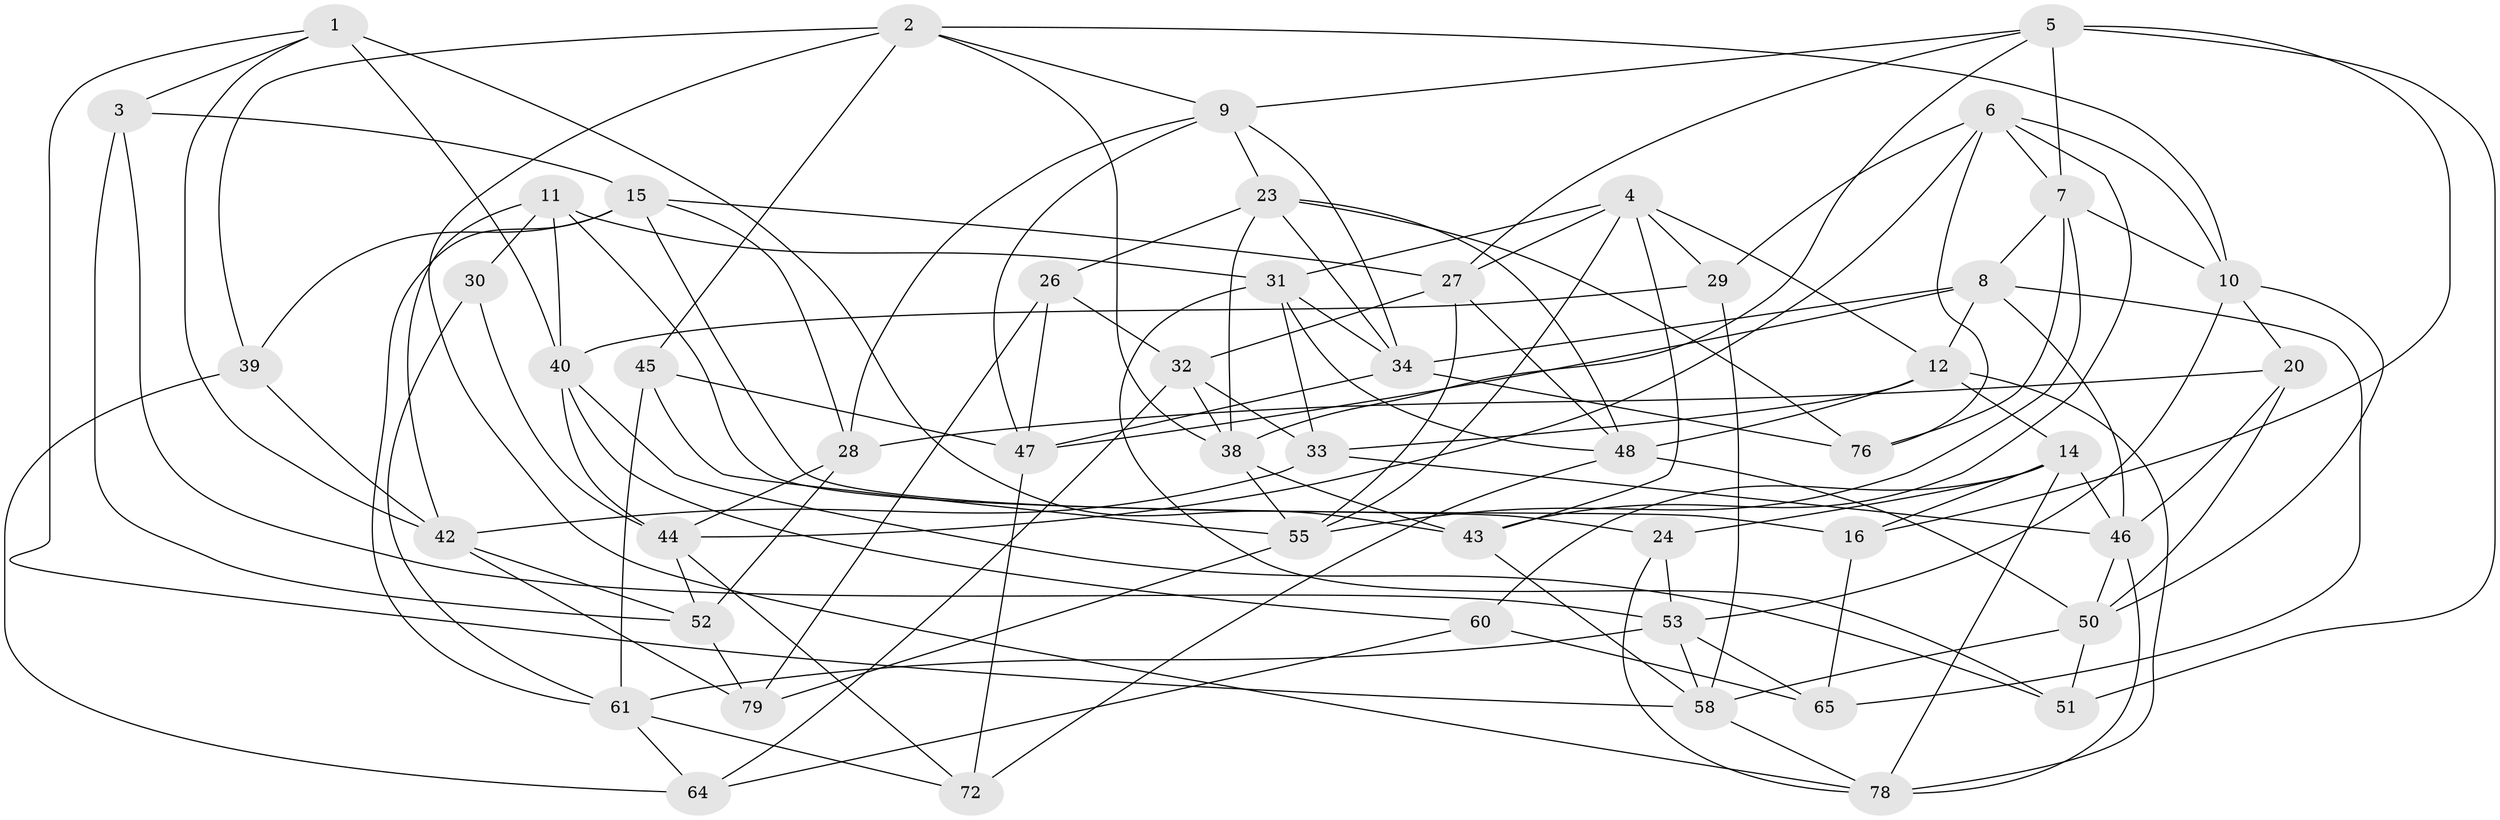 // original degree distribution, {4: 1.0}
// Generated by graph-tools (version 1.1) at 2025/42/03/06/25 10:42:20]
// undirected, 51 vertices, 133 edges
graph export_dot {
graph [start="1"]
  node [color=gray90,style=filled];
  1 [super="+25"];
  2 [super="+22"];
  3;
  4 [super="+49"];
  5 [super="+17"];
  6 [super="+73"];
  7 [super="+80"];
  8 [super="+13"];
  9 [super="+71"];
  10 [super="+77"];
  11 [super="+54"];
  12 [super="+21"];
  14 [super="+18"];
  15 [super="+19"];
  16;
  20;
  23 [super="+37"];
  24;
  26;
  27 [super="+35"];
  28 [super="+82"];
  29;
  30;
  31 [super="+84"];
  32 [super="+36"];
  33 [super="+68"];
  34 [super="+41"];
  38 [super="+66"];
  39;
  40 [super="+56"];
  42 [super="+83"];
  43 [super="+86"];
  44 [super="+70"];
  45;
  46 [super="+57"];
  47 [super="+74"];
  48 [super="+59"];
  50 [super="+69"];
  51;
  52 [super="+81"];
  53 [super="+75"];
  55 [super="+62"];
  58 [super="+67"];
  60;
  61 [super="+63"];
  64;
  65;
  72;
  76;
  78 [super="+85"];
  79;
  1 -- 3;
  1 -- 43 [weight=2];
  1 -- 42;
  1 -- 40;
  1 -- 58;
  2 -- 39;
  2 -- 78;
  2 -- 9;
  2 -- 45;
  2 -- 38;
  2 -- 10;
  3 -- 52;
  3 -- 15;
  3 -- 53;
  4 -- 29;
  4 -- 55;
  4 -- 31;
  4 -- 43;
  4 -- 27;
  4 -- 12;
  5 -- 7;
  5 -- 16;
  5 -- 38;
  5 -- 9;
  5 -- 27;
  5 -- 51;
  6 -- 43;
  6 -- 76;
  6 -- 10;
  6 -- 44;
  6 -- 29;
  6 -- 7;
  7 -- 8;
  7 -- 55;
  7 -- 10;
  7 -- 76;
  8 -- 34;
  8 -- 65;
  8 -- 12;
  8 -- 46;
  8 -- 47;
  9 -- 28;
  9 -- 34;
  9 -- 47;
  9 -- 23;
  10 -- 20;
  10 -- 50;
  10 -- 53;
  11 -- 30 [weight=2];
  11 -- 24;
  11 -- 31;
  11 -- 40;
  11 -- 42;
  12 -- 14;
  12 -- 48;
  12 -- 33;
  12 -- 78;
  14 -- 16;
  14 -- 24;
  14 -- 46;
  14 -- 78;
  14 -- 60;
  15 -- 39;
  15 -- 61;
  15 -- 16;
  15 -- 28;
  15 -- 27;
  16 -- 65;
  20 -- 50;
  20 -- 46;
  20 -- 28;
  23 -- 26;
  23 -- 76;
  23 -- 48;
  23 -- 38;
  23 -- 34;
  24 -- 53;
  24 -- 78;
  26 -- 79;
  26 -- 47;
  26 -- 32;
  27 -- 55;
  27 -- 32;
  27 -- 48;
  28 -- 52 [weight=2];
  28 -- 44;
  29 -- 40;
  29 -- 58;
  30 -- 44;
  30 -- 61;
  31 -- 48;
  31 -- 51;
  31 -- 33;
  31 -- 34;
  32 -- 64;
  32 -- 38;
  32 -- 33 [weight=2];
  33 -- 46;
  33 -- 42;
  34 -- 47;
  34 -- 76;
  38 -- 43;
  38 -- 55;
  39 -- 64;
  39 -- 42;
  40 -- 51;
  40 -- 60;
  40 -- 44;
  42 -- 79;
  42 -- 52;
  43 -- 58;
  44 -- 72;
  44 -- 52;
  45 -- 47;
  45 -- 61;
  45 -- 55;
  46 -- 50;
  46 -- 78;
  47 -- 72;
  48 -- 72;
  48 -- 50;
  50 -- 58;
  50 -- 51;
  52 -- 79;
  53 -- 65;
  53 -- 58;
  53 -- 61;
  55 -- 79;
  58 -- 78;
  60 -- 64;
  60 -- 65;
  61 -- 72;
  61 -- 64;
}
